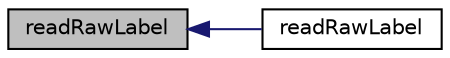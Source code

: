 digraph "readRawLabel"
{
  bgcolor="transparent";
  edge [fontname="Helvetica",fontsize="10",labelfontname="Helvetica",labelfontsize="10"];
  node [fontname="Helvetica",fontsize="10",shape=record];
  rankdir="LR";
  Node1 [label="readRawLabel",height=0.2,width=0.4,color="black", fillcolor="grey75", style="filled" fontcolor="black"];
  Node1 -> Node2 [dir="back",color="midnightblue",fontsize="10",style="solid",fontname="Helvetica"];
  Node2 [label="readRawLabel",height=0.2,width=0.4,color="black",URL="$namespaceFoam.html#a215ba4bc182795bc558f191de133af03",tooltip="Read raw label(s) from binary stream. "];
}
